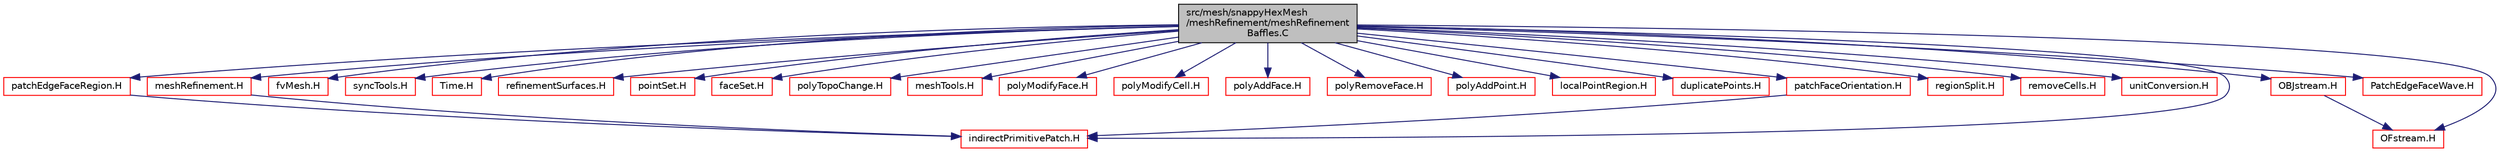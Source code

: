 digraph "src/mesh/snappyHexMesh/meshRefinement/meshRefinementBaffles.C"
{
  bgcolor="transparent";
  edge [fontname="Helvetica",fontsize="10",labelfontname="Helvetica",labelfontsize="10"];
  node [fontname="Helvetica",fontsize="10",shape=record];
  Node1 [label="src/mesh/snappyHexMesh\l/meshRefinement/meshRefinement\lBaffles.C",height=0.2,width=0.4,color="black", fillcolor="grey75", style="filled", fontcolor="black"];
  Node1 -> Node2 [color="midnightblue",fontsize="10",style="solid",fontname="Helvetica"];
  Node2 [label="meshRefinement.H",height=0.2,width=0.4,color="red",URL="$a07222.html"];
  Node2 -> Node3 [color="midnightblue",fontsize="10",style="solid",fontname="Helvetica"];
  Node3 [label="indirectPrimitivePatch.H",height=0.2,width=0.4,color="red",URL="$a08870.html"];
  Node1 -> Node4 [color="midnightblue",fontsize="10",style="solid",fontname="Helvetica"];
  Node4 [label="fvMesh.H",height=0.2,width=0.4,color="red",URL="$a05998.html"];
  Node1 -> Node5 [color="midnightblue",fontsize="10",style="solid",fontname="Helvetica"];
  Node5 [label="syncTools.H",height=0.2,width=0.4,color="red",URL="$a08810.html"];
  Node1 -> Node6 [color="midnightblue",fontsize="10",style="solid",fontname="Helvetica"];
  Node6 [label="Time.H",height=0.2,width=0.4,color="red",URL="$a07978.html"];
  Node1 -> Node7 [color="midnightblue",fontsize="10",style="solid",fontname="Helvetica"];
  Node7 [label="refinementSurfaces.H",height=0.2,width=0.4,color="red",URL="$a07234.html"];
  Node1 -> Node8 [color="midnightblue",fontsize="10",style="solid",fontname="Helvetica"];
  Node8 [label="pointSet.H",height=0.2,width=0.4,color="red",URL="$a07587.html"];
  Node1 -> Node9 [color="midnightblue",fontsize="10",style="solid",fontname="Helvetica"];
  Node9 [label="faceSet.H",height=0.2,width=0.4,color="red",URL="$a07583.html"];
  Node1 -> Node3 [color="midnightblue",fontsize="10",style="solid",fontname="Helvetica"];
  Node1 -> Node10 [color="midnightblue",fontsize="10",style="solid",fontname="Helvetica"];
  Node10 [label="polyTopoChange.H",height=0.2,width=0.4,color="red",URL="$a04994.html"];
  Node1 -> Node11 [color="midnightblue",fontsize="10",style="solid",fontname="Helvetica"];
  Node11 [label="meshTools.H",height=0.2,width=0.4,color="red",URL="$a07430.html"];
  Node1 -> Node12 [color="midnightblue",fontsize="10",style="solid",fontname="Helvetica"];
  Node12 [label="polyModifyFace.H",height=0.2,width=0.4,color="red",URL="$a04988.html"];
  Node1 -> Node13 [color="midnightblue",fontsize="10",style="solid",fontname="Helvetica"];
  Node13 [label="polyModifyCell.H",height=0.2,width=0.4,color="red",URL="$a04987.html"];
  Node1 -> Node14 [color="midnightblue",fontsize="10",style="solid",fontname="Helvetica"];
  Node14 [label="polyAddFace.H",height=0.2,width=0.4,color="red",URL="$a04973.html"];
  Node1 -> Node15 [color="midnightblue",fontsize="10",style="solid",fontname="Helvetica"];
  Node15 [label="polyRemoveFace.H",height=0.2,width=0.4,color="red",URL="$a05011.html"];
  Node1 -> Node16 [color="midnightblue",fontsize="10",style="solid",fontname="Helvetica"];
  Node16 [label="polyAddPoint.H",height=0.2,width=0.4,color="red",URL="$a04974.html"];
  Node1 -> Node17 [color="midnightblue",fontsize="10",style="solid",fontname="Helvetica"];
  Node17 [label="localPointRegion.H",height=0.2,width=0.4,color="red",URL="$a07462.html"];
  Node1 -> Node18 [color="midnightblue",fontsize="10",style="solid",fontname="Helvetica"];
  Node18 [label="duplicatePoints.H",height=0.2,width=0.4,color="red",URL="$a04980.html"];
  Node1 -> Node19 [color="midnightblue",fontsize="10",style="solid",fontname="Helvetica"];
  Node19 [label="OFstream.H",height=0.2,width=0.4,color="red",URL="$a07898.html"];
  Node1 -> Node20 [color="midnightblue",fontsize="10",style="solid",fontname="Helvetica"];
  Node20 [label="regionSplit.H",height=0.2,width=0.4,color="red",URL="$a07464.html"];
  Node1 -> Node21 [color="midnightblue",fontsize="10",style="solid",fontname="Helvetica"];
  Node21 [label="removeCells.H",height=0.2,width=0.4,color="red",URL="$a05006.html"];
  Node1 -> Node22 [color="midnightblue",fontsize="10",style="solid",fontname="Helvetica"];
  Node22 [label="unitConversion.H",height=0.2,width=0.4,color="red",URL="$a08304.html",tooltip="Unit conversion functions. "];
  Node1 -> Node23 [color="midnightblue",fontsize="10",style="solid",fontname="Helvetica"];
  Node23 [label="OBJstream.H",height=0.2,width=0.4,color="red",URL="$a10077.html"];
  Node23 -> Node19 [color="midnightblue",fontsize="10",style="solid",fontname="Helvetica"];
  Node1 -> Node24 [color="midnightblue",fontsize="10",style="solid",fontname="Helvetica"];
  Node24 [label="patchFaceOrientation.H",height=0.2,width=0.4,color="red",URL="$a07229.html"];
  Node24 -> Node3 [color="midnightblue",fontsize="10",style="solid",fontname="Helvetica"];
  Node1 -> Node25 [color="midnightblue",fontsize="10",style="solid",fontname="Helvetica"];
  Node25 [label="PatchEdgeFaceWave.H",height=0.2,width=0.4,color="red",URL="$a07276.html"];
  Node1 -> Node26 [color="midnightblue",fontsize="10",style="solid",fontname="Helvetica"];
  Node26 [label="patchEdgeFaceRegion.H",height=0.2,width=0.4,color="red",URL="$a07270.html"];
  Node26 -> Node3 [color="midnightblue",fontsize="10",style="solid",fontname="Helvetica"];
}

